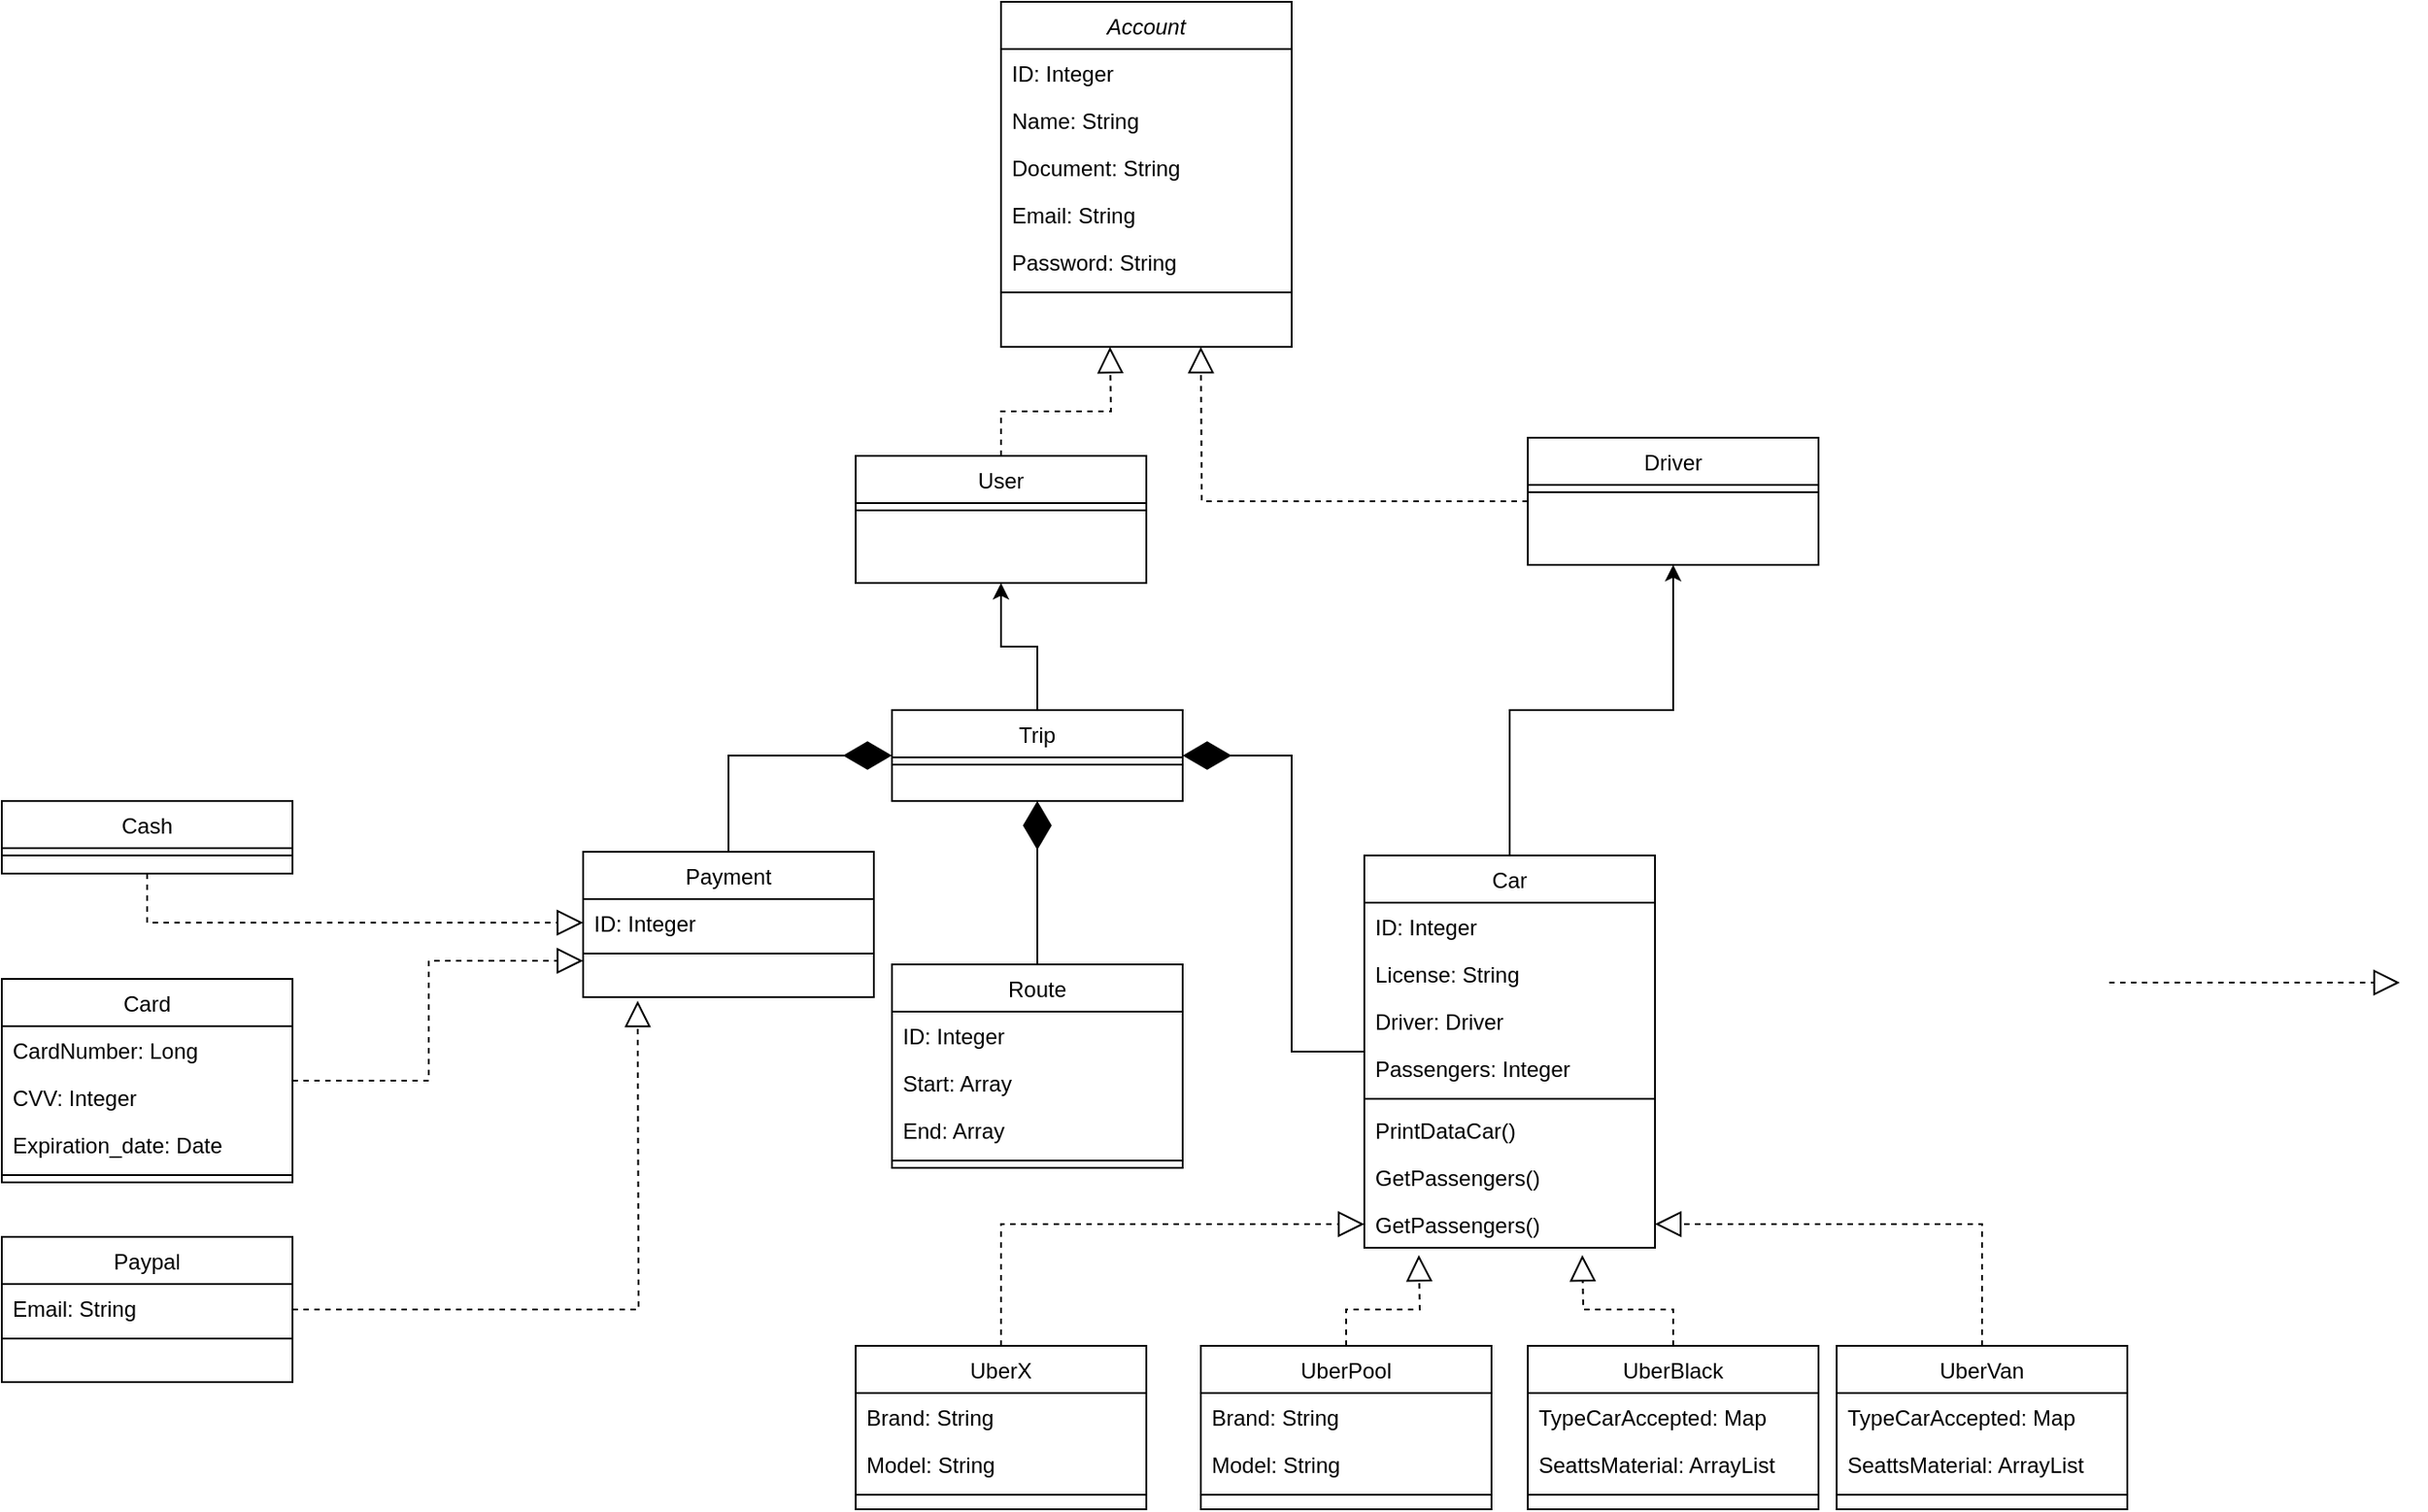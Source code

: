 <mxfile version="20.8.1" type="github">
  <diagram id="C5RBs43oDa-KdzZeNtuy" name="Page-1">
    <mxGraphModel dx="2181" dy="743" grid="1" gridSize="10" guides="1" tooltips="1" connect="1" arrows="1" fold="1" page="1" pageScale="1" pageWidth="827" pageHeight="1169" math="0" shadow="0">
      <root>
        <mxCell id="WIyWlLk6GJQsqaUBKTNV-0" />
        <mxCell id="WIyWlLk6GJQsqaUBKTNV-1" parent="WIyWlLk6GJQsqaUBKTNV-0" />
        <mxCell id="zkfFHV4jXpPFQw0GAbJ--0" value="Account&#xa;" style="swimlane;fontStyle=2;align=center;verticalAlign=top;childLayout=stackLayout;horizontal=1;startSize=26;horizontalStack=0;resizeParent=1;resizeLast=0;collapsible=1;marginBottom=0;rounded=0;shadow=0;strokeWidth=1;" parent="WIyWlLk6GJQsqaUBKTNV-1" vertex="1">
          <mxGeometry x="100" y="10" width="160" height="190" as="geometry">
            <mxRectangle x="230" y="140" width="160" height="26" as="alternateBounds" />
          </mxGeometry>
        </mxCell>
        <mxCell id="zkfFHV4jXpPFQw0GAbJ--2" value="ID: Integer" style="text;align=left;verticalAlign=top;spacingLeft=4;spacingRight=4;overflow=hidden;rotatable=0;points=[[0,0.5],[1,0.5]];portConstraint=eastwest;rounded=0;shadow=0;html=0;" parent="zkfFHV4jXpPFQw0GAbJ--0" vertex="1">
          <mxGeometry y="26" width="160" height="26" as="geometry" />
        </mxCell>
        <mxCell id="zkfFHV4jXpPFQw0GAbJ--1" value="Name: String" style="text;align=left;verticalAlign=top;spacingLeft=4;spacingRight=4;overflow=hidden;rotatable=0;points=[[0,0.5],[1,0.5]];portConstraint=eastwest;" parent="zkfFHV4jXpPFQw0GAbJ--0" vertex="1">
          <mxGeometry y="52" width="160" height="26" as="geometry" />
        </mxCell>
        <mxCell id="zkfFHV4jXpPFQw0GAbJ--3" value="Document: String&#xa;" style="text;align=left;verticalAlign=top;spacingLeft=4;spacingRight=4;overflow=hidden;rotatable=0;points=[[0,0.5],[1,0.5]];portConstraint=eastwest;rounded=0;shadow=0;html=0;" parent="zkfFHV4jXpPFQw0GAbJ--0" vertex="1">
          <mxGeometry y="78" width="160" height="26" as="geometry" />
        </mxCell>
        <mxCell id="jY3SFq4HqbONj0Dg7qGX-2" value="Email: String" style="text;align=left;verticalAlign=top;spacingLeft=4;spacingRight=4;overflow=hidden;rotatable=0;points=[[0,0.5],[1,0.5]];portConstraint=eastwest;rounded=0;shadow=0;html=0;" vertex="1" parent="zkfFHV4jXpPFQw0GAbJ--0">
          <mxGeometry y="104" width="160" height="26" as="geometry" />
        </mxCell>
        <mxCell id="jY3SFq4HqbONj0Dg7qGX-3" value="Password: String" style="text;align=left;verticalAlign=top;spacingLeft=4;spacingRight=4;overflow=hidden;rotatable=0;points=[[0,0.5],[1,0.5]];portConstraint=eastwest;rounded=0;shadow=0;html=0;" vertex="1" parent="zkfFHV4jXpPFQw0GAbJ--0">
          <mxGeometry y="130" width="160" height="26" as="geometry" />
        </mxCell>
        <mxCell id="zkfFHV4jXpPFQw0GAbJ--4" value="" style="line;html=1;strokeWidth=1;align=left;verticalAlign=middle;spacingTop=-1;spacingLeft=3;spacingRight=3;rotatable=0;labelPosition=right;points=[];portConstraint=eastwest;" parent="zkfFHV4jXpPFQw0GAbJ--0" vertex="1">
          <mxGeometry y="156" width="160" height="8" as="geometry" />
        </mxCell>
        <mxCell id="jY3SFq4HqbONj0Dg7qGX-26" style="edgeStyle=orthogonalEdgeStyle;rounded=0;orthogonalLoop=1;jettySize=auto;html=1;endArrow=block;dashed=1;endFill=0;endSize=12;" edge="1" parent="WIyWlLk6GJQsqaUBKTNV-1" source="zkfFHV4jXpPFQw0GAbJ--13">
          <mxGeometry relative="1" as="geometry">
            <mxPoint x="160" y="200.0" as="targetPoint" />
          </mxGeometry>
        </mxCell>
        <mxCell id="zkfFHV4jXpPFQw0GAbJ--13" value="User" style="swimlane;fontStyle=0;align=center;verticalAlign=top;childLayout=stackLayout;horizontal=1;startSize=26;horizontalStack=0;resizeParent=1;resizeLast=0;collapsible=1;marginBottom=0;rounded=0;shadow=0;strokeWidth=1;" parent="WIyWlLk6GJQsqaUBKTNV-1" vertex="1">
          <mxGeometry x="20" y="260" width="160" height="70" as="geometry">
            <mxRectangle x="340" y="380" width="170" height="26" as="alternateBounds" />
          </mxGeometry>
        </mxCell>
        <mxCell id="zkfFHV4jXpPFQw0GAbJ--15" value="" style="line;html=1;strokeWidth=1;align=left;verticalAlign=middle;spacingTop=-1;spacingLeft=3;spacingRight=3;rotatable=0;labelPosition=right;points=[];portConstraint=eastwest;" parent="zkfFHV4jXpPFQw0GAbJ--13" vertex="1">
          <mxGeometry y="26" width="160" height="8" as="geometry" />
        </mxCell>
        <mxCell id="jY3SFq4HqbONj0Dg7qGX-31" style="edgeStyle=orthogonalEdgeStyle;rounded=0;orthogonalLoop=1;jettySize=auto;html=1;entryX=0.5;entryY=1;entryDx=0;entryDy=0;" edge="1" parent="WIyWlLk6GJQsqaUBKTNV-1" source="zkfFHV4jXpPFQw0GAbJ--17" target="zkfFHV4jXpPFQw0GAbJ--13">
          <mxGeometry relative="1" as="geometry" />
        </mxCell>
        <mxCell id="zkfFHV4jXpPFQw0GAbJ--17" value="Trip" style="swimlane;fontStyle=0;align=center;verticalAlign=top;childLayout=stackLayout;horizontal=1;startSize=26;horizontalStack=0;resizeParent=1;resizeLast=0;collapsible=1;marginBottom=0;rounded=0;shadow=0;strokeWidth=1;" parent="WIyWlLk6GJQsqaUBKTNV-1" vertex="1">
          <mxGeometry x="40" y="400" width="160" height="50" as="geometry">
            <mxRectangle x="550" y="140" width="160" height="26" as="alternateBounds" />
          </mxGeometry>
        </mxCell>
        <mxCell id="zkfFHV4jXpPFQw0GAbJ--23" value="" style="line;html=1;strokeWidth=1;align=left;verticalAlign=middle;spacingTop=-1;spacingLeft=3;spacingRight=3;rotatable=0;labelPosition=right;points=[];portConstraint=eastwest;" parent="zkfFHV4jXpPFQw0GAbJ--17" vertex="1">
          <mxGeometry y="26" width="160" height="8" as="geometry" />
        </mxCell>
        <mxCell id="jY3SFq4HqbONj0Dg7qGX-25" style="edgeStyle=orthogonalEdgeStyle;rounded=0;orthogonalLoop=1;jettySize=auto;html=1;endArrow=block;dashed=1;endFill=0;endSize=12;" edge="1" parent="WIyWlLk6GJQsqaUBKTNV-1" source="jY3SFq4HqbONj0Dg7qGX-11">
          <mxGeometry relative="1" as="geometry">
            <mxPoint x="210" y="200" as="targetPoint" />
          </mxGeometry>
        </mxCell>
        <mxCell id="jY3SFq4HqbONj0Dg7qGX-11" value="Driver" style="swimlane;fontStyle=0;align=center;verticalAlign=top;childLayout=stackLayout;horizontal=1;startSize=26;horizontalStack=0;resizeParent=1;resizeLast=0;collapsible=1;marginBottom=0;rounded=0;shadow=0;strokeWidth=1;" vertex="1" parent="WIyWlLk6GJQsqaUBKTNV-1">
          <mxGeometry x="390" y="250" width="160" height="70" as="geometry">
            <mxRectangle x="340" y="380" width="170" height="26" as="alternateBounds" />
          </mxGeometry>
        </mxCell>
        <mxCell id="jY3SFq4HqbONj0Dg7qGX-13" value="" style="line;html=1;strokeWidth=1;align=left;verticalAlign=middle;spacingTop=-1;spacingLeft=3;spacingRight=3;rotatable=0;labelPosition=right;points=[];portConstraint=eastwest;" vertex="1" parent="jY3SFq4HqbONj0Dg7qGX-11">
          <mxGeometry y="26" width="160" height="8" as="geometry" />
        </mxCell>
        <mxCell id="jY3SFq4HqbONj0Dg7qGX-58" style="edgeStyle=orthogonalEdgeStyle;rounded=0;orthogonalLoop=1;jettySize=auto;html=1;entryX=0;entryY=0.5;entryDx=0;entryDy=0;exitX=0.5;exitY=0;exitDx=0;exitDy=0;endArrow=diamondThin;endFill=1;endSize=24;" edge="1" parent="WIyWlLk6GJQsqaUBKTNV-1" source="jY3SFq4HqbONj0Dg7qGX-32" target="zkfFHV4jXpPFQw0GAbJ--17">
          <mxGeometry relative="1" as="geometry">
            <mxPoint x="-50" y="470" as="sourcePoint" />
          </mxGeometry>
        </mxCell>
        <mxCell id="jY3SFq4HqbONj0Dg7qGX-32" value="Payment" style="swimlane;fontStyle=0;align=center;verticalAlign=top;childLayout=stackLayout;horizontal=1;startSize=26;horizontalStack=0;resizeParent=1;resizeLast=0;collapsible=1;marginBottom=0;rounded=0;shadow=0;strokeWidth=1;" vertex="1" parent="WIyWlLk6GJQsqaUBKTNV-1">
          <mxGeometry x="-130" y="478" width="160" height="80" as="geometry">
            <mxRectangle x="130" y="380" width="160" height="26" as="alternateBounds" />
          </mxGeometry>
        </mxCell>
        <mxCell id="jY3SFq4HqbONj0Dg7qGX-33" value="ID: Integer" style="text;align=left;verticalAlign=top;spacingLeft=4;spacingRight=4;overflow=hidden;rotatable=0;points=[[0,0.5],[1,0.5]];portConstraint=eastwest;" vertex="1" parent="jY3SFq4HqbONj0Dg7qGX-32">
          <mxGeometry y="26" width="160" height="26" as="geometry" />
        </mxCell>
        <mxCell id="jY3SFq4HqbONj0Dg7qGX-35" value="" style="line;html=1;strokeWidth=1;align=left;verticalAlign=middle;spacingTop=-1;spacingLeft=3;spacingRight=3;rotatable=0;labelPosition=right;points=[];portConstraint=eastwest;" vertex="1" parent="jY3SFq4HqbONj0Dg7qGX-32">
          <mxGeometry y="52" width="160" height="8" as="geometry" />
        </mxCell>
        <mxCell id="jY3SFq4HqbONj0Dg7qGX-55" style="edgeStyle=orthogonalEdgeStyle;rounded=0;orthogonalLoop=1;jettySize=auto;html=1;entryX=0.5;entryY=1;entryDx=0;entryDy=0;" edge="1" parent="WIyWlLk6GJQsqaUBKTNV-1" source="jY3SFq4HqbONj0Dg7qGX-38" target="jY3SFq4HqbONj0Dg7qGX-11">
          <mxGeometry relative="1" as="geometry" />
        </mxCell>
        <mxCell id="jY3SFq4HqbONj0Dg7qGX-56" style="edgeStyle=orthogonalEdgeStyle;rounded=0;orthogonalLoop=1;jettySize=auto;html=1;entryX=1;entryY=0.5;entryDx=0;entryDy=0;endArrow=diamondThin;endFill=1;endSize=24;" edge="1" parent="WIyWlLk6GJQsqaUBKTNV-1" source="jY3SFq4HqbONj0Dg7qGX-38" target="zkfFHV4jXpPFQw0GAbJ--17">
          <mxGeometry relative="1" as="geometry" />
        </mxCell>
        <mxCell id="jY3SFq4HqbONj0Dg7qGX-38" value="Car" style="swimlane;fontStyle=0;align=center;verticalAlign=top;childLayout=stackLayout;horizontal=1;startSize=26;horizontalStack=0;resizeParent=1;resizeLast=0;collapsible=1;marginBottom=0;rounded=0;shadow=0;strokeWidth=1;" vertex="1" parent="WIyWlLk6GJQsqaUBKTNV-1">
          <mxGeometry x="300" y="480" width="160" height="216" as="geometry">
            <mxRectangle x="130" y="380" width="160" height="26" as="alternateBounds" />
          </mxGeometry>
        </mxCell>
        <mxCell id="jY3SFq4HqbONj0Dg7qGX-39" value="ID: Integer" style="text;align=left;verticalAlign=top;spacingLeft=4;spacingRight=4;overflow=hidden;rotatable=0;points=[[0,0.5],[1,0.5]];portConstraint=eastwest;" vertex="1" parent="jY3SFq4HqbONj0Dg7qGX-38">
          <mxGeometry y="26" width="160" height="26" as="geometry" />
        </mxCell>
        <mxCell id="jY3SFq4HqbONj0Dg7qGX-40" value="License: String" style="text;align=left;verticalAlign=top;spacingLeft=4;spacingRight=4;overflow=hidden;rotatable=0;points=[[0,0.5],[1,0.5]];portConstraint=eastwest;rounded=0;shadow=0;html=0;" vertex="1" parent="jY3SFq4HqbONj0Dg7qGX-38">
          <mxGeometry y="52" width="160" height="26" as="geometry" />
        </mxCell>
        <mxCell id="jY3SFq4HqbONj0Dg7qGX-51" value="Driver: Driver" style="text;align=left;verticalAlign=top;spacingLeft=4;spacingRight=4;overflow=hidden;rotatable=0;points=[[0,0.5],[1,0.5]];portConstraint=eastwest;rounded=0;shadow=0;html=0;" vertex="1" parent="jY3SFq4HqbONj0Dg7qGX-38">
          <mxGeometry y="78" width="160" height="26" as="geometry" />
        </mxCell>
        <mxCell id="jY3SFq4HqbONj0Dg7qGX-52" value="Passengers: Integer" style="text;align=left;verticalAlign=top;spacingLeft=4;spacingRight=4;overflow=hidden;rotatable=0;points=[[0,0.5],[1,0.5]];portConstraint=eastwest;rounded=0;shadow=0;html=0;" vertex="1" parent="jY3SFq4HqbONj0Dg7qGX-38">
          <mxGeometry y="104" width="160" height="26" as="geometry" />
        </mxCell>
        <mxCell id="jY3SFq4HqbONj0Dg7qGX-41" value="" style="line;html=1;strokeWidth=1;align=left;verticalAlign=middle;spacingTop=-1;spacingLeft=3;spacingRight=3;rotatable=0;labelPosition=right;points=[];portConstraint=eastwest;" vertex="1" parent="jY3SFq4HqbONj0Dg7qGX-38">
          <mxGeometry y="130" width="160" height="8" as="geometry" />
        </mxCell>
        <mxCell id="jY3SFq4HqbONj0Dg7qGX-43" value="PrintDataCar()" style="text;align=left;verticalAlign=top;spacingLeft=4;spacingRight=4;overflow=hidden;rotatable=0;points=[[0,0.5],[1,0.5]];portConstraint=eastwest;" vertex="1" parent="jY3SFq4HqbONj0Dg7qGX-38">
          <mxGeometry y="138" width="160" height="26" as="geometry" />
        </mxCell>
        <mxCell id="jY3SFq4HqbONj0Dg7qGX-53" value="GetPassengers()" style="text;align=left;verticalAlign=top;spacingLeft=4;spacingRight=4;overflow=hidden;rotatable=0;points=[[0,0.5],[1,0.5]];portConstraint=eastwest;" vertex="1" parent="jY3SFq4HqbONj0Dg7qGX-38">
          <mxGeometry y="164" width="160" height="26" as="geometry" />
        </mxCell>
        <mxCell id="jY3SFq4HqbONj0Dg7qGX-54" value="GetPassengers()" style="text;align=left;verticalAlign=top;spacingLeft=4;spacingRight=4;overflow=hidden;rotatable=0;points=[[0,0.5],[1,0.5]];portConstraint=eastwest;" vertex="1" parent="jY3SFq4HqbONj0Dg7qGX-38">
          <mxGeometry y="190" width="160" height="26" as="geometry" />
        </mxCell>
        <mxCell id="jY3SFq4HqbONj0Dg7qGX-57" style="edgeStyle=orthogonalEdgeStyle;rounded=0;orthogonalLoop=1;jettySize=auto;html=1;entryX=0.5;entryY=1;entryDx=0;entryDy=0;endArrow=diamondThin;endFill=1;endSize=24;" edge="1" parent="WIyWlLk6GJQsqaUBKTNV-1" source="jY3SFq4HqbONj0Dg7qGX-44" target="zkfFHV4jXpPFQw0GAbJ--17">
          <mxGeometry relative="1" as="geometry" />
        </mxCell>
        <mxCell id="jY3SFq4HqbONj0Dg7qGX-44" value="Route" style="swimlane;fontStyle=0;align=center;verticalAlign=top;childLayout=stackLayout;horizontal=1;startSize=26;horizontalStack=0;resizeParent=1;resizeLast=0;collapsible=1;marginBottom=0;rounded=0;shadow=0;strokeWidth=1;" vertex="1" parent="WIyWlLk6GJQsqaUBKTNV-1">
          <mxGeometry x="40" y="540" width="160" height="112" as="geometry">
            <mxRectangle x="130" y="380" width="160" height="26" as="alternateBounds" />
          </mxGeometry>
        </mxCell>
        <mxCell id="jY3SFq4HqbONj0Dg7qGX-50" value="ID: Integer" style="text;align=left;verticalAlign=top;spacingLeft=4;spacingRight=4;overflow=hidden;rotatable=0;points=[[0,0.5],[1,0.5]];portConstraint=eastwest;" vertex="1" parent="jY3SFq4HqbONj0Dg7qGX-44">
          <mxGeometry y="26" width="160" height="26" as="geometry" />
        </mxCell>
        <mxCell id="jY3SFq4HqbONj0Dg7qGX-45" value="Start: Array" style="text;align=left;verticalAlign=top;spacingLeft=4;spacingRight=4;overflow=hidden;rotatable=0;points=[[0,0.5],[1,0.5]];portConstraint=eastwest;" vertex="1" parent="jY3SFq4HqbONj0Dg7qGX-44">
          <mxGeometry y="52" width="160" height="26" as="geometry" />
        </mxCell>
        <mxCell id="jY3SFq4HqbONj0Dg7qGX-46" value="End: Array" style="text;align=left;verticalAlign=top;spacingLeft=4;spacingRight=4;overflow=hidden;rotatable=0;points=[[0,0.5],[1,0.5]];portConstraint=eastwest;rounded=0;shadow=0;html=0;" vertex="1" parent="jY3SFq4HqbONj0Dg7qGX-44">
          <mxGeometry y="78" width="160" height="26" as="geometry" />
        </mxCell>
        <mxCell id="jY3SFq4HqbONj0Dg7qGX-47" value="" style="line;html=1;strokeWidth=1;align=left;verticalAlign=middle;spacingTop=-1;spacingLeft=3;spacingRight=3;rotatable=0;labelPosition=right;points=[];portConstraint=eastwest;" vertex="1" parent="jY3SFq4HqbONj0Dg7qGX-44">
          <mxGeometry y="104" width="160" height="8" as="geometry" />
        </mxCell>
        <mxCell id="jY3SFq4HqbONj0Dg7qGX-93" style="edgeStyle=orthogonalEdgeStyle;rounded=0;orthogonalLoop=1;jettySize=auto;html=1;endArrow=block;dashed=1;endFill=0;endSize=12;" edge="1" parent="WIyWlLk6GJQsqaUBKTNV-1" source="jY3SFq4HqbONj0Dg7qGX-60">
          <mxGeometry relative="1" as="geometry">
            <mxPoint x="420" y="700" as="targetPoint" />
          </mxGeometry>
        </mxCell>
        <mxCell id="jY3SFq4HqbONj0Dg7qGX-60" value="UberBlack" style="swimlane;fontStyle=0;align=center;verticalAlign=top;childLayout=stackLayout;horizontal=1;startSize=26;horizontalStack=0;resizeParent=1;resizeLast=0;collapsible=1;marginBottom=0;rounded=0;shadow=0;strokeWidth=1;" vertex="1" parent="WIyWlLk6GJQsqaUBKTNV-1">
          <mxGeometry x="390" y="750" width="160" height="90" as="geometry">
            <mxRectangle x="130" y="380" width="160" height="26" as="alternateBounds" />
          </mxGeometry>
        </mxCell>
        <mxCell id="jY3SFq4HqbONj0Dg7qGX-61" value="TypeCarAccepted: Map" style="text;align=left;verticalAlign=top;spacingLeft=4;spacingRight=4;overflow=hidden;rotatable=0;points=[[0,0.5],[1,0.5]];portConstraint=eastwest;" vertex="1" parent="jY3SFq4HqbONj0Dg7qGX-60">
          <mxGeometry y="26" width="160" height="26" as="geometry" />
        </mxCell>
        <mxCell id="jY3SFq4HqbONj0Dg7qGX-62" value="SeattsMaterial: ArrayList" style="text;align=left;verticalAlign=top;spacingLeft=4;spacingRight=4;overflow=hidden;rotatable=0;points=[[0,0.5],[1,0.5]];portConstraint=eastwest;rounded=0;shadow=0;html=0;" vertex="1" parent="jY3SFq4HqbONj0Dg7qGX-60">
          <mxGeometry y="52" width="160" height="26" as="geometry" />
        </mxCell>
        <mxCell id="jY3SFq4HqbONj0Dg7qGX-63" value="" style="line;html=1;strokeWidth=1;align=left;verticalAlign=middle;spacingTop=-1;spacingLeft=3;spacingRight=3;rotatable=0;labelPosition=right;points=[];portConstraint=eastwest;" vertex="1" parent="jY3SFq4HqbONj0Dg7qGX-60">
          <mxGeometry y="78" width="160" height="8" as="geometry" />
        </mxCell>
        <mxCell id="jY3SFq4HqbONj0Dg7qGX-90" style="edgeStyle=orthogonalEdgeStyle;rounded=0;orthogonalLoop=1;jettySize=auto;html=1;endArrow=block;dashed=1;endFill=0;endSize=12;" edge="1" parent="WIyWlLk6GJQsqaUBKTNV-1" source="jY3SFq4HqbONj0Dg7qGX-72" target="jY3SFq4HqbONj0Dg7qGX-54">
          <mxGeometry relative="1" as="geometry" />
        </mxCell>
        <mxCell id="jY3SFq4HqbONj0Dg7qGX-72" value="UberX" style="swimlane;fontStyle=0;align=center;verticalAlign=top;childLayout=stackLayout;horizontal=1;startSize=26;horizontalStack=0;resizeParent=1;resizeLast=0;collapsible=1;marginBottom=0;rounded=0;shadow=0;strokeWidth=1;" vertex="1" parent="WIyWlLk6GJQsqaUBKTNV-1">
          <mxGeometry x="20" y="750" width="160" height="90" as="geometry">
            <mxRectangle x="130" y="380" width="160" height="26" as="alternateBounds" />
          </mxGeometry>
        </mxCell>
        <mxCell id="jY3SFq4HqbONj0Dg7qGX-73" value="Brand: String" style="text;align=left;verticalAlign=top;spacingLeft=4;spacingRight=4;overflow=hidden;rotatable=0;points=[[0,0.5],[1,0.5]];portConstraint=eastwest;" vertex="1" parent="jY3SFq4HqbONj0Dg7qGX-72">
          <mxGeometry y="26" width="160" height="26" as="geometry" />
        </mxCell>
        <mxCell id="jY3SFq4HqbONj0Dg7qGX-74" value="Model: String" style="text;align=left;verticalAlign=top;spacingLeft=4;spacingRight=4;overflow=hidden;rotatable=0;points=[[0,0.5],[1,0.5]];portConstraint=eastwest;rounded=0;shadow=0;html=0;" vertex="1" parent="jY3SFq4HqbONj0Dg7qGX-72">
          <mxGeometry y="52" width="160" height="26" as="geometry" />
        </mxCell>
        <mxCell id="jY3SFq4HqbONj0Dg7qGX-75" value="" style="line;html=1;strokeWidth=1;align=left;verticalAlign=middle;spacingTop=-1;spacingLeft=3;spacingRight=3;rotatable=0;labelPosition=right;points=[];portConstraint=eastwest;" vertex="1" parent="jY3SFq4HqbONj0Dg7qGX-72">
          <mxGeometry y="78" width="160" height="8" as="geometry" />
        </mxCell>
        <mxCell id="jY3SFq4HqbONj0Dg7qGX-91" style="edgeStyle=orthogonalEdgeStyle;rounded=0;orthogonalLoop=1;jettySize=auto;html=1;endArrow=block;dashed=1;endFill=0;endSize=12;" edge="1" parent="WIyWlLk6GJQsqaUBKTNV-1" source="jY3SFq4HqbONj0Dg7qGX-79">
          <mxGeometry relative="1" as="geometry">
            <mxPoint x="330" y="700" as="targetPoint" />
          </mxGeometry>
        </mxCell>
        <mxCell id="jY3SFq4HqbONj0Dg7qGX-79" value="UberPool" style="swimlane;fontStyle=0;align=center;verticalAlign=top;childLayout=stackLayout;horizontal=1;startSize=26;horizontalStack=0;resizeParent=1;resizeLast=0;collapsible=1;marginBottom=0;rounded=0;shadow=0;strokeWidth=1;" vertex="1" parent="WIyWlLk6GJQsqaUBKTNV-1">
          <mxGeometry x="210" y="750" width="160" height="90" as="geometry">
            <mxRectangle x="130" y="380" width="160" height="26" as="alternateBounds" />
          </mxGeometry>
        </mxCell>
        <mxCell id="jY3SFq4HqbONj0Dg7qGX-80" value="Brand: String" style="text;align=left;verticalAlign=top;spacingLeft=4;spacingRight=4;overflow=hidden;rotatable=0;points=[[0,0.5],[1,0.5]];portConstraint=eastwest;" vertex="1" parent="jY3SFq4HqbONj0Dg7qGX-79">
          <mxGeometry y="26" width="160" height="26" as="geometry" />
        </mxCell>
        <mxCell id="jY3SFq4HqbONj0Dg7qGX-81" value="Model: String" style="text;align=left;verticalAlign=top;spacingLeft=4;spacingRight=4;overflow=hidden;rotatable=0;points=[[0,0.5],[1,0.5]];portConstraint=eastwest;rounded=0;shadow=0;html=0;" vertex="1" parent="jY3SFq4HqbONj0Dg7qGX-79">
          <mxGeometry y="52" width="160" height="26" as="geometry" />
        </mxCell>
        <mxCell id="jY3SFq4HqbONj0Dg7qGX-82" value="" style="line;html=1;strokeWidth=1;align=left;verticalAlign=middle;spacingTop=-1;spacingLeft=3;spacingRight=3;rotatable=0;labelPosition=right;points=[];portConstraint=eastwest;" vertex="1" parent="jY3SFq4HqbONj0Dg7qGX-79">
          <mxGeometry y="78" width="160" height="8" as="geometry" />
        </mxCell>
        <mxCell id="jY3SFq4HqbONj0Dg7qGX-94" style="edgeStyle=orthogonalEdgeStyle;rounded=0;orthogonalLoop=1;jettySize=auto;html=1;entryX=1;entryY=0.5;entryDx=0;entryDy=0;endArrow=block;dashed=1;endFill=0;endSize=12;" edge="1" parent="WIyWlLk6GJQsqaUBKTNV-1" source="jY3SFq4HqbONj0Dg7qGX-83" target="jY3SFq4HqbONj0Dg7qGX-54">
          <mxGeometry relative="1" as="geometry" />
        </mxCell>
        <mxCell id="jY3SFq4HqbONj0Dg7qGX-83" value="UberVan" style="swimlane;fontStyle=0;align=center;verticalAlign=top;childLayout=stackLayout;horizontal=1;startSize=26;horizontalStack=0;resizeParent=1;resizeLast=0;collapsible=1;marginBottom=0;rounded=0;shadow=0;strokeWidth=1;" vertex="1" parent="WIyWlLk6GJQsqaUBKTNV-1">
          <mxGeometry x="560" y="750" width="160" height="90" as="geometry">
            <mxRectangle x="130" y="380" width="160" height="26" as="alternateBounds" />
          </mxGeometry>
        </mxCell>
        <mxCell id="jY3SFq4HqbONj0Dg7qGX-84" value="TypeCarAccepted: Map" style="text;align=left;verticalAlign=top;spacingLeft=4;spacingRight=4;overflow=hidden;rotatable=0;points=[[0,0.5],[1,0.5]];portConstraint=eastwest;" vertex="1" parent="jY3SFq4HqbONj0Dg7qGX-83">
          <mxGeometry y="26" width="160" height="26" as="geometry" />
        </mxCell>
        <mxCell id="jY3SFq4HqbONj0Dg7qGX-85" value="SeattsMaterial: ArrayList" style="text;align=left;verticalAlign=top;spacingLeft=4;spacingRight=4;overflow=hidden;rotatable=0;points=[[0,0.5],[1,0.5]];portConstraint=eastwest;rounded=0;shadow=0;html=0;" vertex="1" parent="jY3SFq4HqbONj0Dg7qGX-83">
          <mxGeometry y="52" width="160" height="26" as="geometry" />
        </mxCell>
        <mxCell id="jY3SFq4HqbONj0Dg7qGX-86" value="" style="line;html=1;strokeWidth=1;align=left;verticalAlign=middle;spacingTop=-1;spacingLeft=3;spacingRight=3;rotatable=0;labelPosition=right;points=[];portConstraint=eastwest;" vertex="1" parent="jY3SFq4HqbONj0Dg7qGX-83">
          <mxGeometry y="78" width="160" height="8" as="geometry" />
        </mxCell>
        <mxCell id="jY3SFq4HqbONj0Dg7qGX-87" value="" style="endArrow=block;dashed=1;endFill=0;endSize=12;html=1;rounded=0;" edge="1" parent="WIyWlLk6GJQsqaUBKTNV-1">
          <mxGeometry width="160" relative="1" as="geometry">
            <mxPoint x="710" y="550" as="sourcePoint" />
            <mxPoint x="870" y="550" as="targetPoint" />
          </mxGeometry>
        </mxCell>
        <mxCell id="jY3SFq4HqbONj0Dg7qGX-107" style="edgeStyle=orthogonalEdgeStyle;rounded=0;orthogonalLoop=1;jettySize=auto;html=1;entryX=0;entryY=0.75;entryDx=0;entryDy=0;endArrow=block;dashed=1;endFill=0;endSize=12;" edge="1" parent="WIyWlLk6GJQsqaUBKTNV-1" source="jY3SFq4HqbONj0Dg7qGX-95" target="jY3SFq4HqbONj0Dg7qGX-32">
          <mxGeometry relative="1" as="geometry" />
        </mxCell>
        <mxCell id="jY3SFq4HqbONj0Dg7qGX-95" value="Card&#xa;" style="swimlane;fontStyle=0;align=center;verticalAlign=top;childLayout=stackLayout;horizontal=1;startSize=26;horizontalStack=0;resizeParent=1;resizeLast=0;collapsible=1;marginBottom=0;rounded=0;shadow=0;strokeWidth=1;" vertex="1" parent="WIyWlLk6GJQsqaUBKTNV-1">
          <mxGeometry x="-450" y="548" width="160" height="112" as="geometry">
            <mxRectangle x="130" y="380" width="160" height="26" as="alternateBounds" />
          </mxGeometry>
        </mxCell>
        <mxCell id="jY3SFq4HqbONj0Dg7qGX-96" value="CardNumber: Long&#xa;" style="text;align=left;verticalAlign=top;spacingLeft=4;spacingRight=4;overflow=hidden;rotatable=0;points=[[0,0.5],[1,0.5]];portConstraint=eastwest;" vertex="1" parent="jY3SFq4HqbONj0Dg7qGX-95">
          <mxGeometry y="26" width="160" height="26" as="geometry" />
        </mxCell>
        <mxCell id="jY3SFq4HqbONj0Dg7qGX-106" value="CVV: Integer" style="text;align=left;verticalAlign=top;spacingLeft=4;spacingRight=4;overflow=hidden;rotatable=0;points=[[0,0.5],[1,0.5]];portConstraint=eastwest;" vertex="1" parent="jY3SFq4HqbONj0Dg7qGX-95">
          <mxGeometry y="52" width="160" height="26" as="geometry" />
        </mxCell>
        <mxCell id="jY3SFq4HqbONj0Dg7qGX-105" value="Expiration_date: Date&#xa;" style="text;align=left;verticalAlign=top;spacingLeft=4;spacingRight=4;overflow=hidden;rotatable=0;points=[[0,0.5],[1,0.5]];portConstraint=eastwest;" vertex="1" parent="jY3SFq4HqbONj0Dg7qGX-95">
          <mxGeometry y="78" width="160" height="26" as="geometry" />
        </mxCell>
        <mxCell id="jY3SFq4HqbONj0Dg7qGX-97" value="" style="line;html=1;strokeWidth=1;align=left;verticalAlign=middle;spacingTop=-1;spacingLeft=3;spacingRight=3;rotatable=0;labelPosition=right;points=[];portConstraint=eastwest;" vertex="1" parent="jY3SFq4HqbONj0Dg7qGX-95">
          <mxGeometry y="104" width="160" height="8" as="geometry" />
        </mxCell>
        <mxCell id="jY3SFq4HqbONj0Dg7qGX-108" style="edgeStyle=orthogonalEdgeStyle;rounded=0;orthogonalLoop=1;jettySize=auto;html=1;endArrow=block;dashed=1;endFill=0;endSize=12;" edge="1" parent="WIyWlLk6GJQsqaUBKTNV-1" source="jY3SFq4HqbONj0Dg7qGX-98">
          <mxGeometry relative="1" as="geometry">
            <mxPoint x="-100" y="560" as="targetPoint" />
          </mxGeometry>
        </mxCell>
        <mxCell id="jY3SFq4HqbONj0Dg7qGX-98" value="Paypal" style="swimlane;fontStyle=0;align=center;verticalAlign=top;childLayout=stackLayout;horizontal=1;startSize=26;horizontalStack=0;resizeParent=1;resizeLast=0;collapsible=1;marginBottom=0;rounded=0;shadow=0;strokeWidth=1;" vertex="1" parent="WIyWlLk6GJQsqaUBKTNV-1">
          <mxGeometry x="-450" y="690" width="160" height="80" as="geometry">
            <mxRectangle x="130" y="380" width="160" height="26" as="alternateBounds" />
          </mxGeometry>
        </mxCell>
        <mxCell id="jY3SFq4HqbONj0Dg7qGX-99" value="Email: String" style="text;align=left;verticalAlign=top;spacingLeft=4;spacingRight=4;overflow=hidden;rotatable=0;points=[[0,0.5],[1,0.5]];portConstraint=eastwest;" vertex="1" parent="jY3SFq4HqbONj0Dg7qGX-98">
          <mxGeometry y="26" width="160" height="26" as="geometry" />
        </mxCell>
        <mxCell id="jY3SFq4HqbONj0Dg7qGX-100" value="" style="line;html=1;strokeWidth=1;align=left;verticalAlign=middle;spacingTop=-1;spacingLeft=3;spacingRight=3;rotatable=0;labelPosition=right;points=[];portConstraint=eastwest;" vertex="1" parent="jY3SFq4HqbONj0Dg7qGX-98">
          <mxGeometry y="52" width="160" height="8" as="geometry" />
        </mxCell>
        <mxCell id="jY3SFq4HqbONj0Dg7qGX-104" style="edgeStyle=orthogonalEdgeStyle;rounded=0;orthogonalLoop=1;jettySize=auto;html=1;entryX=0;entryY=0.5;entryDx=0;entryDy=0;endArrow=block;dashed=1;endFill=0;endSize=12;" edge="1" parent="WIyWlLk6GJQsqaUBKTNV-1" source="jY3SFq4HqbONj0Dg7qGX-101" target="jY3SFq4HqbONj0Dg7qGX-33">
          <mxGeometry relative="1" as="geometry" />
        </mxCell>
        <mxCell id="jY3SFq4HqbONj0Dg7qGX-101" value="Cash" style="swimlane;fontStyle=0;align=center;verticalAlign=top;childLayout=stackLayout;horizontal=1;startSize=26;horizontalStack=0;resizeParent=1;resizeLast=0;collapsible=1;marginBottom=0;rounded=0;shadow=0;strokeWidth=1;" vertex="1" parent="WIyWlLk6GJQsqaUBKTNV-1">
          <mxGeometry x="-450" y="450" width="160" height="40" as="geometry">
            <mxRectangle x="130" y="380" width="160" height="26" as="alternateBounds" />
          </mxGeometry>
        </mxCell>
        <mxCell id="jY3SFq4HqbONj0Dg7qGX-103" value="" style="line;html=1;strokeWidth=1;align=left;verticalAlign=middle;spacingTop=-1;spacingLeft=3;spacingRight=3;rotatable=0;labelPosition=right;points=[];portConstraint=eastwest;" vertex="1" parent="jY3SFq4HqbONj0Dg7qGX-101">
          <mxGeometry y="26" width="160" height="8" as="geometry" />
        </mxCell>
      </root>
    </mxGraphModel>
  </diagram>
</mxfile>
